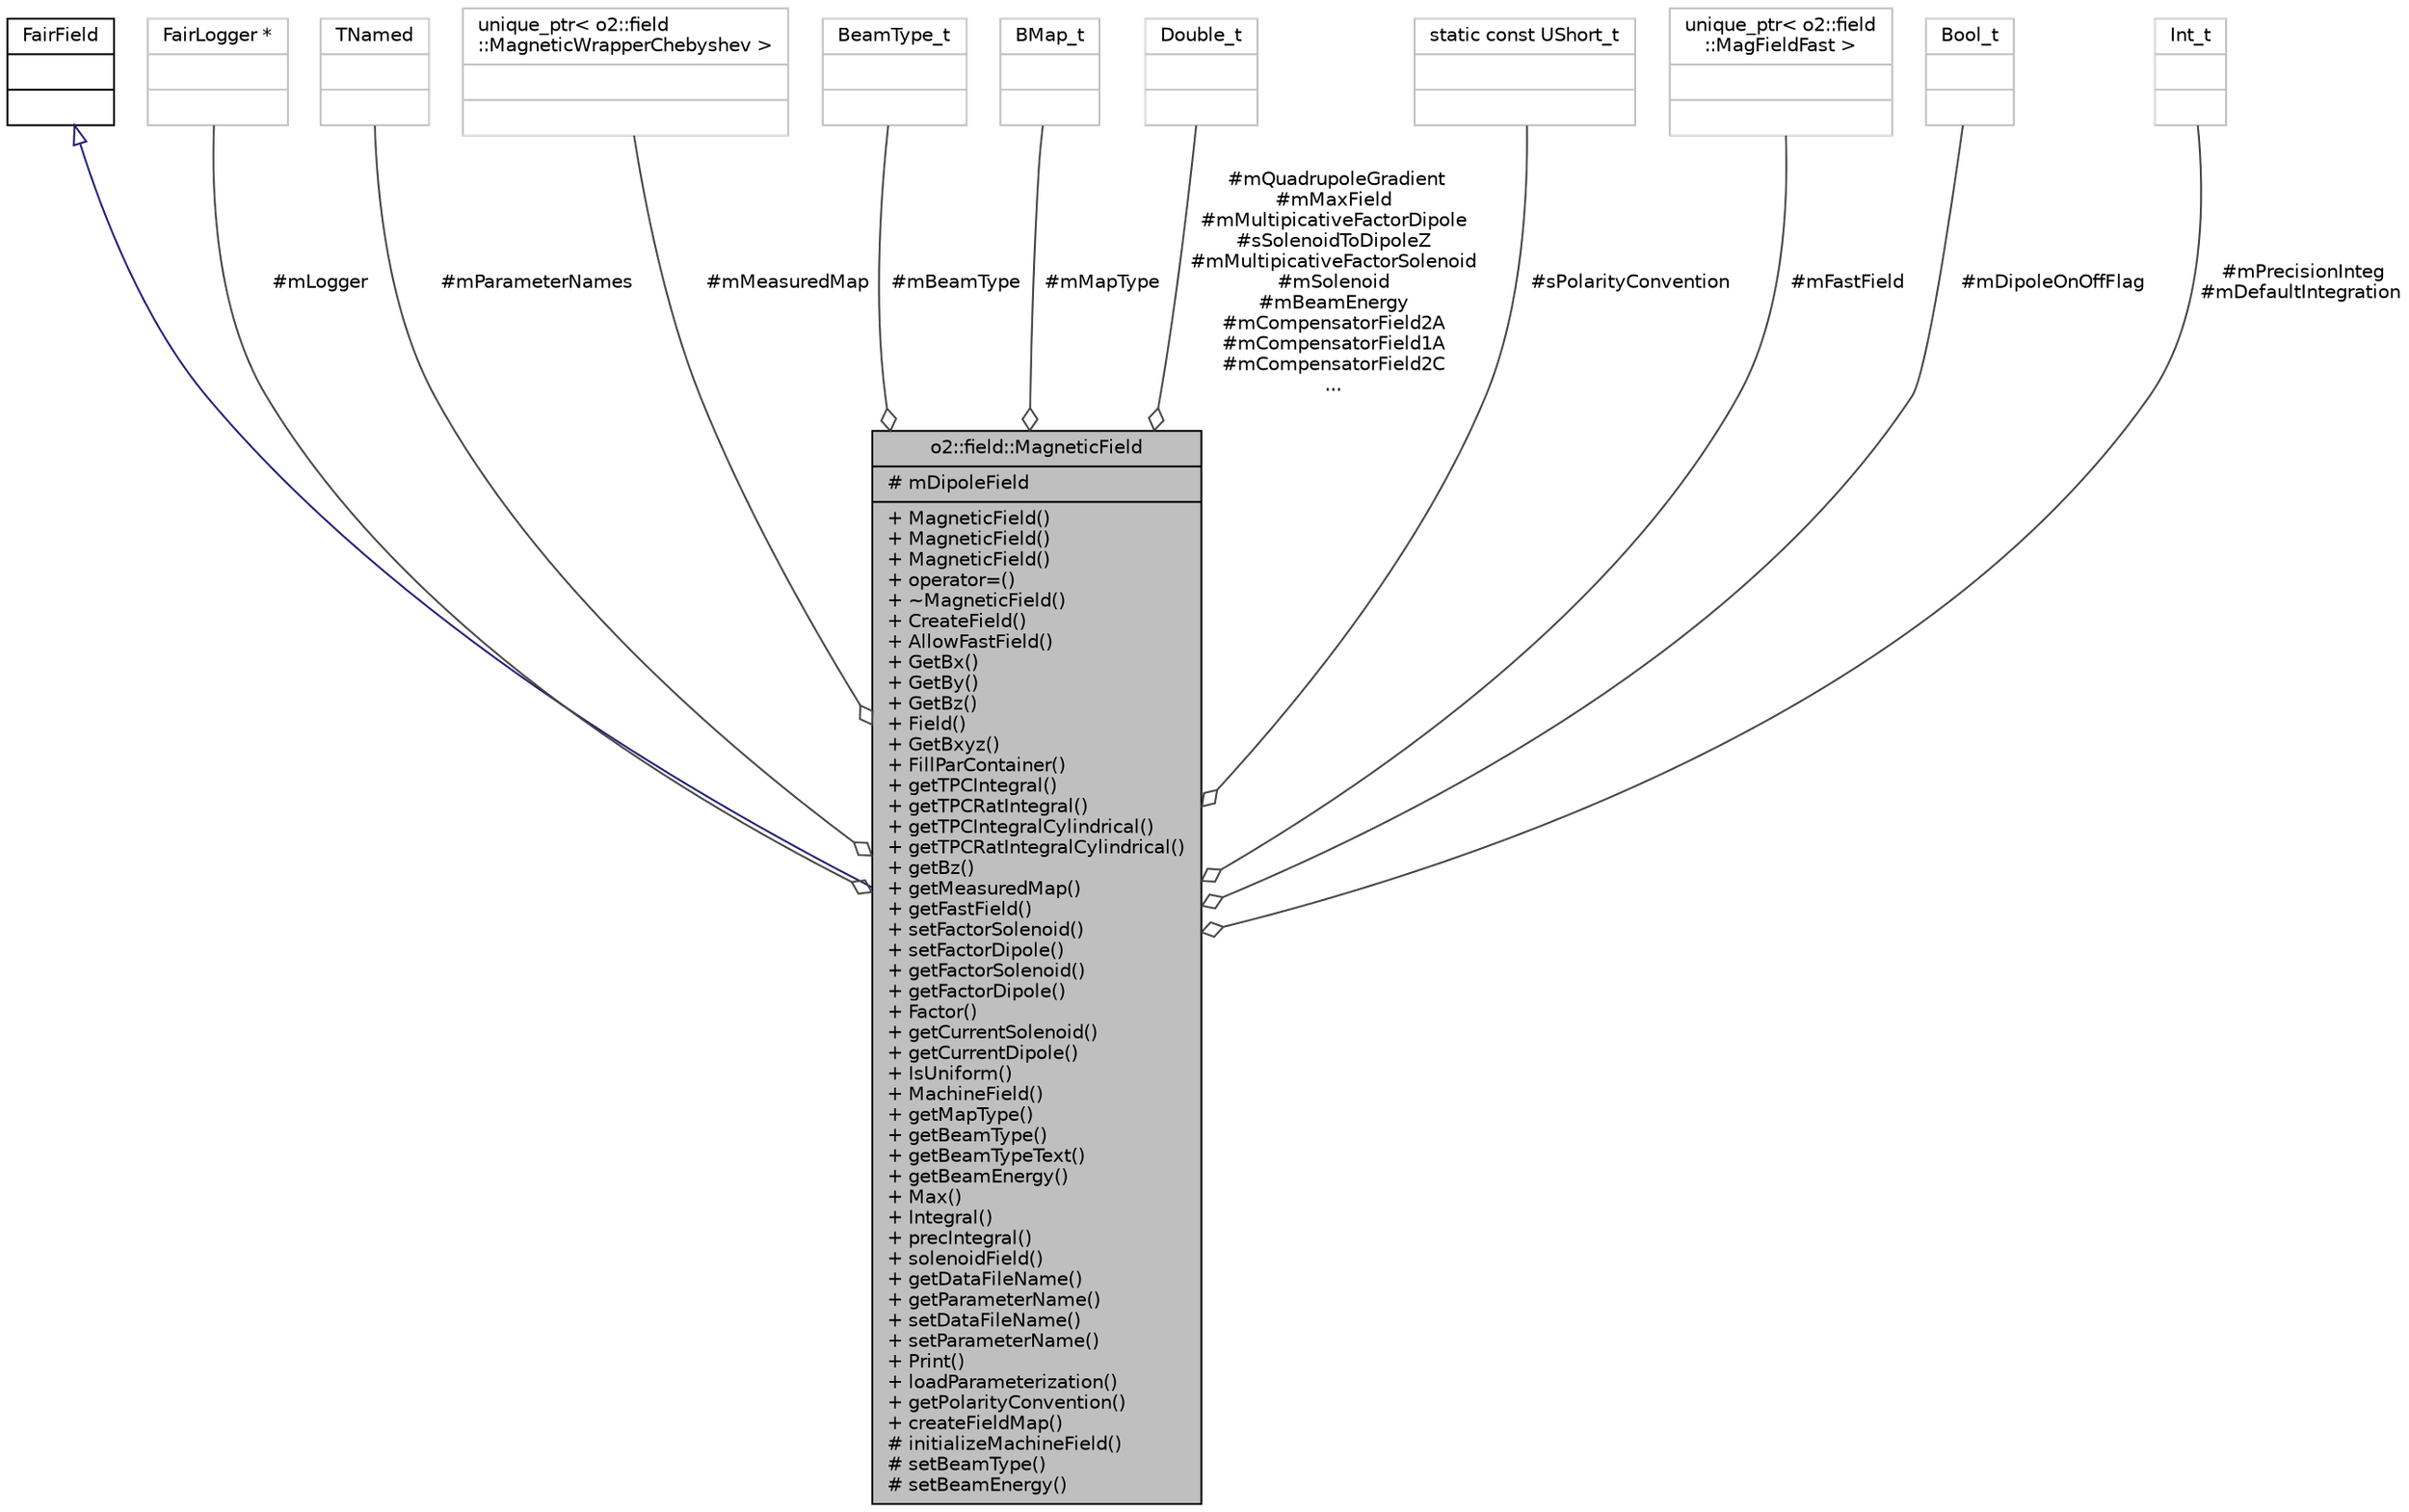 digraph "o2::field::MagneticField"
{
 // INTERACTIVE_SVG=YES
  bgcolor="transparent";
  edge [fontname="Helvetica",fontsize="10",labelfontname="Helvetica",labelfontsize="10"];
  node [fontname="Helvetica",fontsize="10",shape=record];
  Node1 [label="{o2::field::MagneticField\n|# mDipoleField\l|+ MagneticField()\l+ MagneticField()\l+ MagneticField()\l+ operator=()\l+ ~MagneticField()\l+ CreateField()\l+ AllowFastField()\l+ GetBx()\l+ GetBy()\l+ GetBz()\l+ Field()\l+ GetBxyz()\l+ FillParContainer()\l+ getTPCIntegral()\l+ getTPCRatIntegral()\l+ getTPCIntegralCylindrical()\l+ getTPCRatIntegralCylindrical()\l+ getBz()\l+ getMeasuredMap()\l+ getFastField()\l+ setFactorSolenoid()\l+ setFactorDipole()\l+ getFactorSolenoid()\l+ getFactorDipole()\l+ Factor()\l+ getCurrentSolenoid()\l+ getCurrentDipole()\l+ IsUniform()\l+ MachineField()\l+ getMapType()\l+ getBeamType()\l+ getBeamTypeText()\l+ getBeamEnergy()\l+ Max()\l+ Integral()\l+ precIntegral()\l+ solenoidField()\l+ getDataFileName()\l+ getParameterName()\l+ setDataFileName()\l+ setParameterName()\l+ Print()\l+ loadParameterization()\l+ getPolarityConvention()\l+ createFieldMap()\l# initializeMachineField()\l# setBeamType()\l# setBeamEnergy()\l}",height=0.2,width=0.4,color="black", fillcolor="grey75", style="filled" fontcolor="black"];
  Node2 -> Node1 [dir="back",color="midnightblue",fontsize="10",style="solid",arrowtail="onormal",fontname="Helvetica"];
  Node2 [label="{FairField\n||}",height=0.2,width=0.4,color="black",URL="$dc/ddd/classFairField.html"];
  Node3 -> Node1 [color="grey25",fontsize="10",style="solid",label=" #mLogger" ,arrowhead="odiamond",fontname="Helvetica"];
  Node3 [label="{FairLogger *\n||}",height=0.2,width=0.4,color="grey75"];
  Node4 -> Node1 [color="grey25",fontsize="10",style="solid",label=" #mParameterNames" ,arrowhead="odiamond",fontname="Helvetica"];
  Node4 [label="{TNamed\n||}",height=0.2,width=0.4,color="grey75"];
  Node5 -> Node1 [color="grey25",fontsize="10",style="solid",label=" #mMeasuredMap" ,arrowhead="odiamond",fontname="Helvetica"];
  Node5 [label="{unique_ptr\< o2::field\l::MagneticWrapperChebyshev \>\n||}",height=0.2,width=0.4,color="grey75"];
  Node6 -> Node1 [color="grey25",fontsize="10",style="solid",label=" #mBeamType" ,arrowhead="odiamond",fontname="Helvetica"];
  Node6 [label="{BeamType_t\n||}",height=0.2,width=0.4,color="grey75"];
  Node7 -> Node1 [color="grey25",fontsize="10",style="solid",label=" #mMapType" ,arrowhead="odiamond",fontname="Helvetica"];
  Node7 [label="{BMap_t\n||}",height=0.2,width=0.4,color="grey75"];
  Node8 -> Node1 [color="grey25",fontsize="10",style="solid",label=" #mQuadrupoleGradient\n#mMaxField\n#mMultipicativeFactorDipole\n#sSolenoidToDipoleZ\n#mMultipicativeFactorSolenoid\n#mSolenoid\n#mBeamEnergy\n#mCompensatorField2A\n#mCompensatorField1A\n#mCompensatorField2C\n..." ,arrowhead="odiamond",fontname="Helvetica"];
  Node8 [label="{Double_t\n||}",height=0.2,width=0.4,color="grey75"];
  Node9 -> Node1 [color="grey25",fontsize="10",style="solid",label=" #sPolarityConvention" ,arrowhead="odiamond",fontname="Helvetica"];
  Node9 [label="{static const UShort_t\n||}",height=0.2,width=0.4,color="grey75"];
  Node10 -> Node1 [color="grey25",fontsize="10",style="solid",label=" #mFastField" ,arrowhead="odiamond",fontname="Helvetica"];
  Node10 [label="{unique_ptr\< o2::field\l::MagFieldFast \>\n||}",height=0.2,width=0.4,color="grey75"];
  Node11 -> Node1 [color="grey25",fontsize="10",style="solid",label=" #mDipoleOnOffFlag" ,arrowhead="odiamond",fontname="Helvetica"];
  Node11 [label="{Bool_t\n||}",height=0.2,width=0.4,color="grey75"];
  Node12 -> Node1 [color="grey25",fontsize="10",style="solid",label=" #mPrecisionInteg\n#mDefaultIntegration" ,arrowhead="odiamond",fontname="Helvetica"];
  Node12 [label="{Int_t\n||}",height=0.2,width=0.4,color="grey75"];
}
